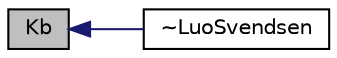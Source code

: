 digraph "Kb"
{
  bgcolor="transparent";
  edge [fontname="Helvetica",fontsize="10",labelfontname="Helvetica",labelfontsize="10"];
  node [fontname="Helvetica",fontsize="10",shape=record];
  rankdir="LR";
  Node1 [label="Kb",height=0.2,width=0.4,color="black", fillcolor="grey75", style="filled", fontcolor="black"];
  Node1 -> Node2 [dir="back",color="midnightblue",fontsize="10",style="solid",fontname="Helvetica"];
  Node2 [label="~LuoSvendsen",height=0.2,width=0.4,color="black",URL="$a00036.html#a4550d3c84edbc1ad0d8f8a6701300eeb",tooltip="Destructor. "];
}
